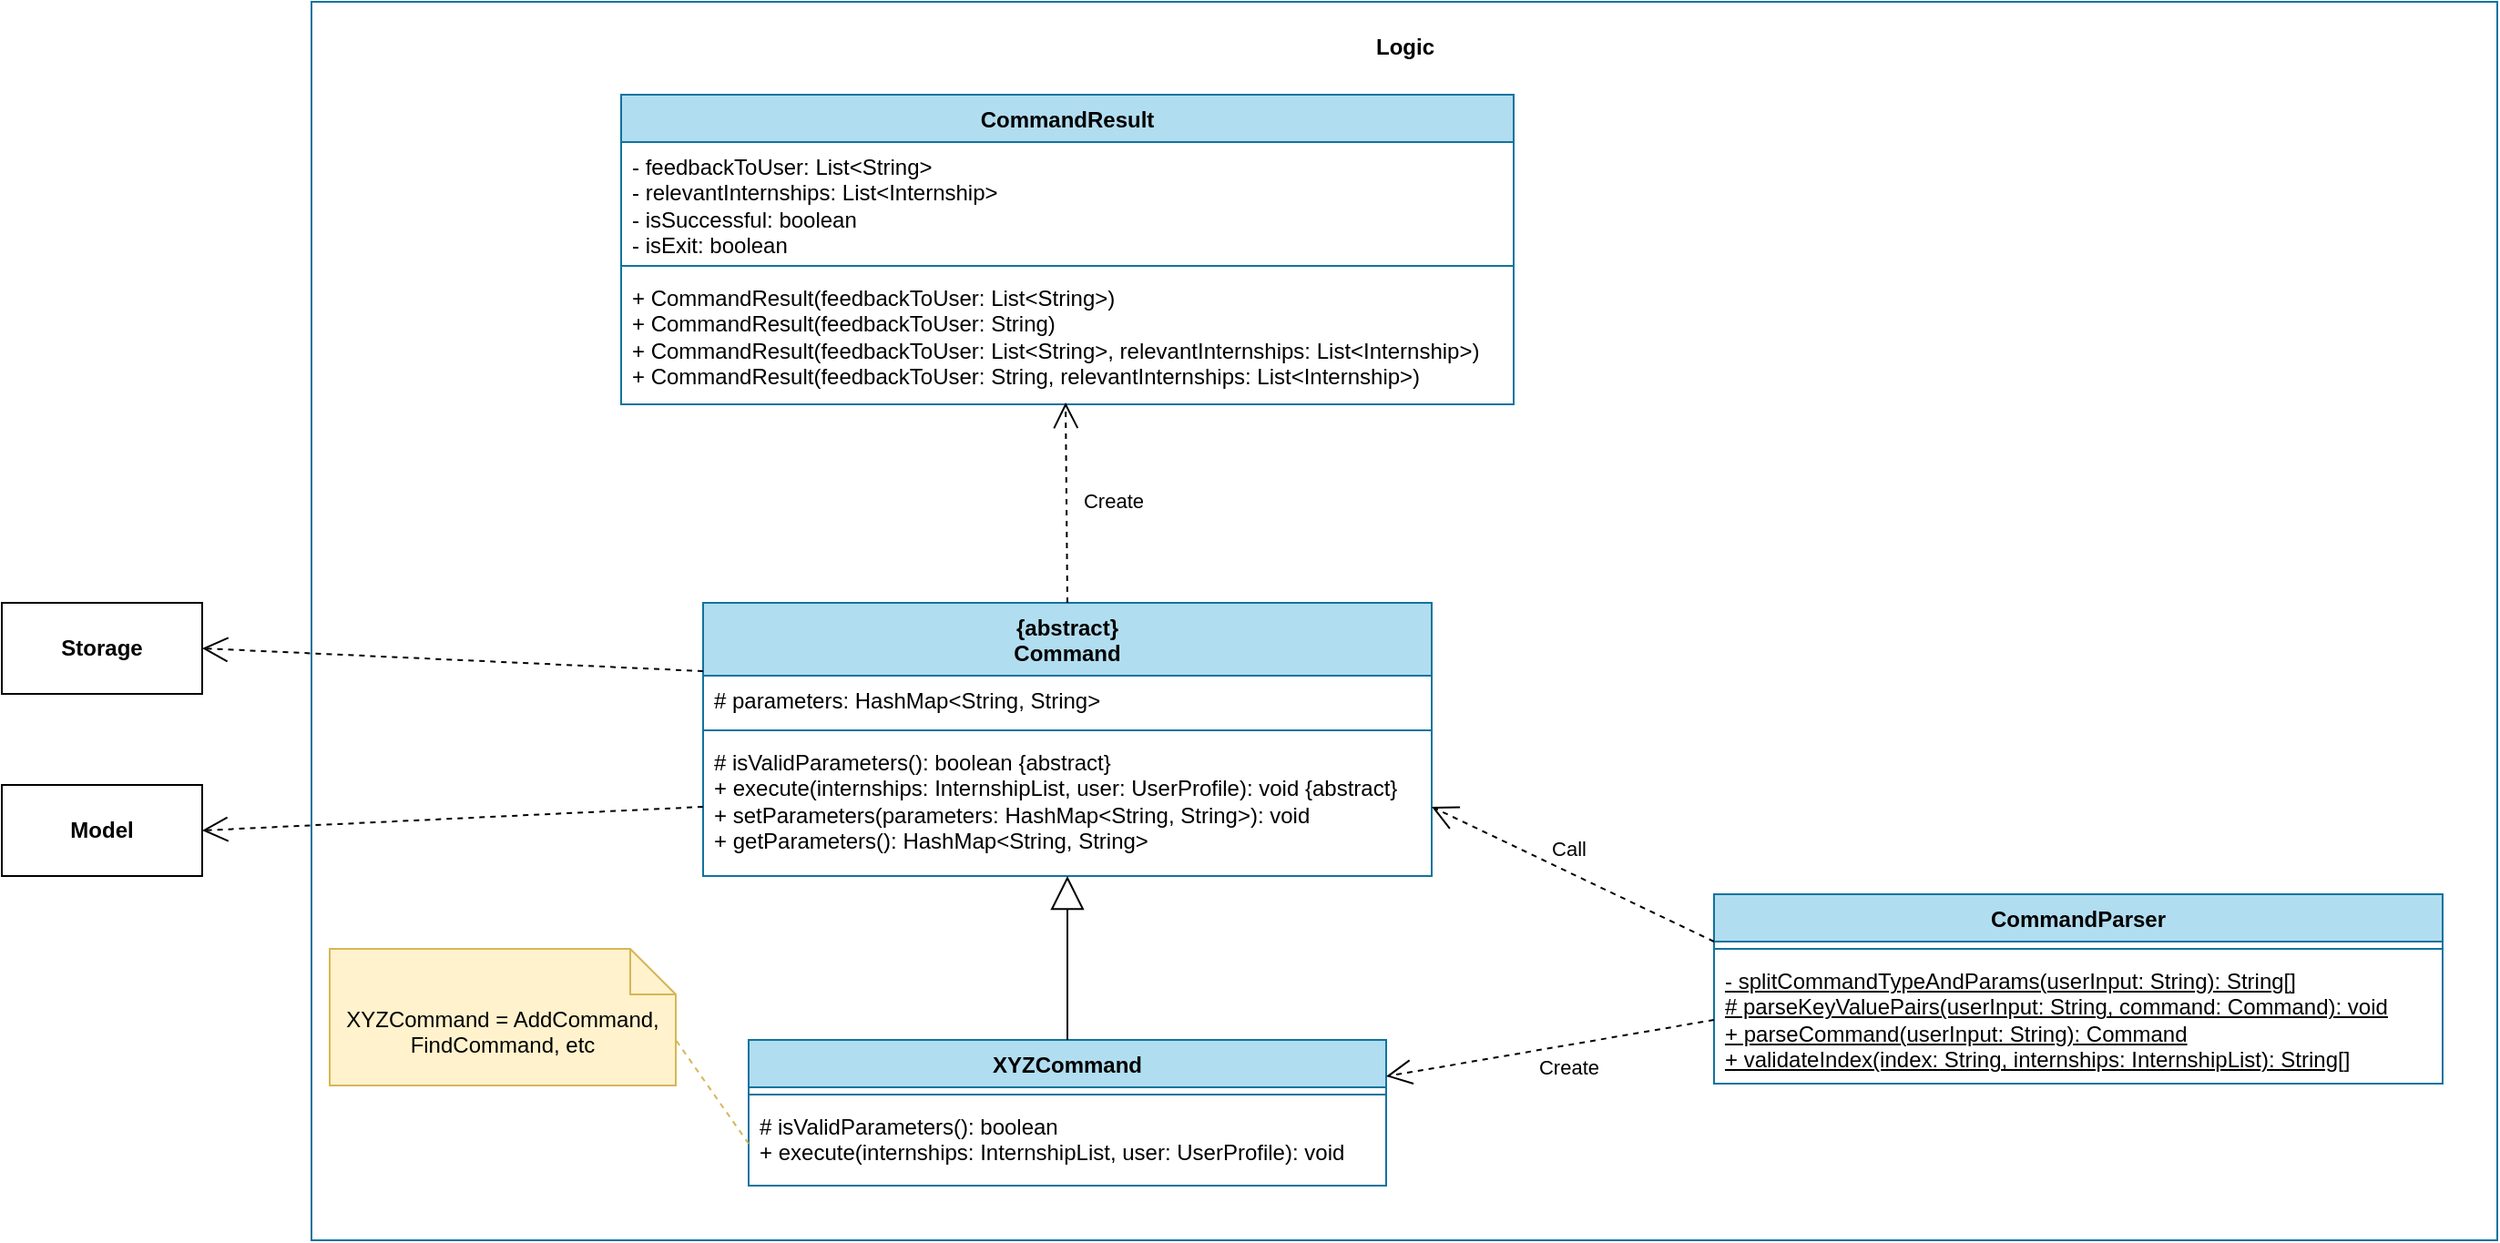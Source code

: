 <mxfile version="26.1.3">
  <diagram name="Page-1" id="XsfT2RKt-OgCU0C85rvN">
    <mxGraphModel dx="2741" dy="1002" grid="1" gridSize="10" guides="1" tooltips="1" connect="1" arrows="1" fold="1" page="1" pageScale="1" pageWidth="1169" pageHeight="827" math="0" shadow="0">
      <root>
        <mxCell id="0" />
        <mxCell id="1" parent="0" />
        <mxCell id="rs72lggPEq4bTSVEB35E-20" value="" style="whiteSpace=wrap;html=1;fillColor=none;strokeColor=#10739e;" vertex="1" parent="1">
          <mxGeometry x="-990" y="70" width="1200" height="680" as="geometry" />
        </mxCell>
        <mxCell id="MrIc9EOeHbrxdjvRhm3q-8" value="CommandParser" style="swimlane;fontStyle=1;align=center;verticalAlign=top;childLayout=stackLayout;horizontal=1;startSize=26;horizontalStack=0;resizeParent=1;resizeParentMax=0;resizeLast=0;collapsible=1;marginBottom=0;whiteSpace=wrap;html=1;fillColor=#b1ddf0;strokeColor=#10739e;" parent="1" vertex="1">
          <mxGeometry x="-220" y="560" width="400" height="104" as="geometry" />
        </mxCell>
        <mxCell id="MrIc9EOeHbrxdjvRhm3q-10" value="" style="line;strokeWidth=1;fillColor=none;align=left;verticalAlign=middle;spacingTop=-1;spacingLeft=3;spacingRight=3;rotatable=0;labelPosition=right;points=[];portConstraint=eastwest;strokeColor=inherit;" parent="MrIc9EOeHbrxdjvRhm3q-8" vertex="1">
          <mxGeometry y="26" width="400" height="8" as="geometry" />
        </mxCell>
        <mxCell id="MrIc9EOeHbrxdjvRhm3q-11" value="&lt;u&gt;- splitCommandTypeAndParams(userInput: String): String[]&lt;/u&gt;&lt;div&gt;&lt;u&gt;# parseKeyValuePairs(userInput: String, command: Command): void&lt;/u&gt;&lt;/div&gt;&lt;div&gt;&lt;u&gt;+ parseCommand(userInput: String): Command&lt;/u&gt;&lt;/div&gt;&lt;div&gt;&lt;u&gt;+ validateIndex(index: String, internships: InternshipList): String[]&lt;/u&gt;&lt;/div&gt;" style="text;strokeColor=none;fillColor=none;align=left;verticalAlign=top;spacingLeft=4;spacingRight=4;overflow=hidden;rotatable=0;points=[[0,0.5],[1,0.5]];portConstraint=eastwest;whiteSpace=wrap;html=1;" parent="MrIc9EOeHbrxdjvRhm3q-8" vertex="1">
          <mxGeometry y="34" width="400" height="70" as="geometry" />
        </mxCell>
        <mxCell id="MrIc9EOeHbrxdjvRhm3q-20" value="{abstract}&lt;div&gt;Command&lt;/div&gt;" style="swimlane;fontStyle=1;align=center;verticalAlign=top;childLayout=stackLayout;horizontal=1;startSize=40;horizontalStack=0;resizeParent=1;resizeParentMax=0;resizeLast=0;collapsible=1;marginBottom=0;whiteSpace=wrap;html=1;fillColor=#b1ddf0;strokeColor=#10739e;" parent="1" vertex="1">
          <mxGeometry x="-775" y="400" width="400" height="150" as="geometry" />
        </mxCell>
        <mxCell id="MrIc9EOeHbrxdjvRhm3q-21" value="# parameters: HashMap&amp;lt;String, String&amp;gt;" style="text;strokeColor=none;fillColor=none;align=left;verticalAlign=top;spacingLeft=4;spacingRight=4;overflow=hidden;rotatable=0;points=[[0,0.5],[1,0.5]];portConstraint=eastwest;whiteSpace=wrap;html=1;" parent="MrIc9EOeHbrxdjvRhm3q-20" vertex="1">
          <mxGeometry y="40" width="400" height="26" as="geometry" />
        </mxCell>
        <mxCell id="MrIc9EOeHbrxdjvRhm3q-22" value="" style="line;strokeWidth=1;fillColor=none;align=left;verticalAlign=middle;spacingTop=-1;spacingLeft=3;spacingRight=3;rotatable=0;labelPosition=right;points=[];portConstraint=eastwest;strokeColor=inherit;" parent="MrIc9EOeHbrxdjvRhm3q-20" vertex="1">
          <mxGeometry y="66" width="400" height="8" as="geometry" />
        </mxCell>
        <mxCell id="MrIc9EOeHbrxdjvRhm3q-23" value="# isValidParameters(): boolean {abstract}&lt;div&gt;+ execute(internships: InternshipList, user: UserProfile): void {abstract}&lt;/div&gt;&lt;div&gt;+ setParameters(parameters: HashMap&amp;lt;String, String&amp;gt;): void&lt;/div&gt;&lt;div&gt;+ getParameters(): HashMap&amp;lt;String, String&amp;gt;&lt;/div&gt;" style="text;strokeColor=none;fillColor=none;align=left;verticalAlign=top;spacingLeft=4;spacingRight=4;overflow=hidden;rotatable=0;points=[[0,0.5],[1,0.5]];portConstraint=eastwest;whiteSpace=wrap;html=1;" parent="MrIc9EOeHbrxdjvRhm3q-20" vertex="1">
          <mxGeometry y="74" width="400" height="76" as="geometry" />
        </mxCell>
        <mxCell id="MrIc9EOeHbrxdjvRhm3q-25" value="XYZCommand" style="swimlane;fontStyle=1;align=center;verticalAlign=top;childLayout=stackLayout;horizontal=1;startSize=26;horizontalStack=0;resizeParent=1;resizeParentMax=0;resizeLast=0;collapsible=1;marginBottom=0;whiteSpace=wrap;html=1;fillColor=#b1ddf0;strokeColor=#10739e;" parent="1" vertex="1">
          <mxGeometry x="-750" y="640" width="350" height="80" as="geometry" />
        </mxCell>
        <mxCell id="MrIc9EOeHbrxdjvRhm3q-27" value="" style="line;strokeWidth=1;fillColor=none;align=left;verticalAlign=middle;spacingTop=-1;spacingLeft=3;spacingRight=3;rotatable=0;labelPosition=right;points=[];portConstraint=eastwest;strokeColor=inherit;" parent="MrIc9EOeHbrxdjvRhm3q-25" vertex="1">
          <mxGeometry y="26" width="350" height="8" as="geometry" />
        </mxCell>
        <mxCell id="MrIc9EOeHbrxdjvRhm3q-28" value="# isValidParameters(): boolean&lt;div&gt;+ execute(&lt;span style=&quot;background-color: transparent; color: light-dark(rgb(0, 0, 0), rgb(255, 255, 255));&quot;&gt;internships: InternshipList, user: UserProfile&lt;/span&gt;&lt;span style=&quot;background-color: transparent; color: light-dark(rgb(0, 0, 0), rgb(255, 255, 255));&quot;&gt;): void&lt;/span&gt;&lt;/div&gt;" style="text;strokeColor=none;fillColor=none;align=left;verticalAlign=top;spacingLeft=4;spacingRight=4;overflow=hidden;rotatable=0;points=[[0,0.5],[1,0.5]];portConstraint=eastwest;whiteSpace=wrap;html=1;" parent="MrIc9EOeHbrxdjvRhm3q-25" vertex="1">
          <mxGeometry y="34" width="350" height="46" as="geometry" />
        </mxCell>
        <mxCell id="MrIc9EOeHbrxdjvRhm3q-30" value="" style="endArrow=block;endSize=16;endFill=0;html=1;rounded=0;exitX=0.5;exitY=0;exitDx=0;exitDy=0;entryX=0.5;entryY=1;entryDx=0;entryDy=0;" parent="1" source="MrIc9EOeHbrxdjvRhm3q-25" target="MrIc9EOeHbrxdjvRhm3q-20" edge="1">
          <mxGeometry width="160" relative="1" as="geometry">
            <mxPoint x="15" y="354" as="sourcePoint" />
            <mxPoint x="15" y="454" as="targetPoint" />
          </mxGeometry>
        </mxCell>
        <mxCell id="MrIc9EOeHbrxdjvRhm3q-31" value="XYZCommand = AddCommand, FindCommand, etc" style="shape=note2;boundedLbl=1;whiteSpace=wrap;html=1;size=25;verticalAlign=top;align=center;fillColor=#fff2cc;strokeColor=#d6b656;" parent="1" vertex="1">
          <mxGeometry x="-980" y="590" width="190" height="75" as="geometry" />
        </mxCell>
        <mxCell id="MrIc9EOeHbrxdjvRhm3q-32" value="" style="endArrow=none;dashed=1;html=1;rounded=0;exitX=0;exitY=0.5;exitDx=0;exitDy=0;entryX=0;entryY=0;entryDx=190;entryDy=50;entryPerimeter=0;fillColor=#fff2cc;strokeColor=#d6b656;" parent="1" source="MrIc9EOeHbrxdjvRhm3q-28" target="MrIc9EOeHbrxdjvRhm3q-31" edge="1">
          <mxGeometry width="50" height="50" relative="1" as="geometry">
            <mxPoint x="325" y="554" as="sourcePoint" />
            <mxPoint x="375" y="504" as="targetPoint" />
          </mxGeometry>
        </mxCell>
        <mxCell id="rs72lggPEq4bTSVEB35E-7" value="CommandResult" style="swimlane;fontStyle=1;align=center;verticalAlign=top;childLayout=stackLayout;horizontal=1;startSize=26;horizontalStack=0;resizeParent=1;resizeParentMax=0;resizeLast=0;collapsible=1;marginBottom=0;whiteSpace=wrap;html=1;fillColor=#b1ddf0;strokeColor=#10739e;" vertex="1" parent="1">
          <mxGeometry x="-820" y="121" width="490" height="170" as="geometry" />
        </mxCell>
        <mxCell id="rs72lggPEq4bTSVEB35E-8" value="- feedbackToUser: List&amp;lt;String&amp;gt;&lt;div&gt;- relevantInternships: List&amp;lt;Internship&amp;gt;&lt;/div&gt;&lt;div&gt;- isSuccessful: boolean&lt;/div&gt;&lt;div&gt;- isExit: boolean&lt;/div&gt;" style="text;strokeColor=none;fillColor=none;align=left;verticalAlign=top;spacingLeft=4;spacingRight=4;overflow=hidden;rotatable=0;points=[[0,0.5],[1,0.5]];portConstraint=eastwest;whiteSpace=wrap;html=1;" vertex="1" parent="rs72lggPEq4bTSVEB35E-7">
          <mxGeometry y="26" width="490" height="64" as="geometry" />
        </mxCell>
        <mxCell id="rs72lggPEq4bTSVEB35E-9" value="" style="line;strokeWidth=1;fillColor=none;align=left;verticalAlign=middle;spacingTop=-1;spacingLeft=3;spacingRight=3;rotatable=0;labelPosition=right;points=[];portConstraint=eastwest;strokeColor=inherit;" vertex="1" parent="rs72lggPEq4bTSVEB35E-7">
          <mxGeometry y="90" width="490" height="8" as="geometry" />
        </mxCell>
        <mxCell id="rs72lggPEq4bTSVEB35E-10" value="+ CommandResult(feedbackToUser: List&amp;lt;String&amp;gt;)&lt;div&gt;+ CommandResult(feedbackToUser: String)&lt;/div&gt;&lt;div&gt;+ CommandResult(feedbackToUser: List&amp;lt;String&amp;gt;, relevantInternships: List&amp;lt;Internship&amp;gt;)&lt;/div&gt;&lt;div&gt;+ CommandResult(feedbackToUser: String, relevantInternships: List&amp;lt;Internship&amp;gt;)&lt;/div&gt;" style="text;strokeColor=none;fillColor=none;align=left;verticalAlign=top;spacingLeft=4;spacingRight=4;overflow=hidden;rotatable=0;points=[[0,0.5],[1,0.5]];portConstraint=eastwest;whiteSpace=wrap;html=1;" vertex="1" parent="rs72lggPEq4bTSVEB35E-7">
          <mxGeometry y="98" width="490" height="72" as="geometry" />
        </mxCell>
        <mxCell id="rs72lggPEq4bTSVEB35E-15" value="" style="endArrow=open;endSize=12;dashed=1;html=1;rounded=0;exitX=0.5;exitY=0;exitDx=0;exitDy=0;entryX=0.498;entryY=0.986;entryDx=0;entryDy=0;entryPerimeter=0;" edge="1" parent="1" source="MrIc9EOeHbrxdjvRhm3q-20" target="rs72lggPEq4bTSVEB35E-10">
          <mxGeometry x="-1" y="219" width="160" relative="1" as="geometry">
            <mxPoint x="12" y="268" as="sourcePoint" />
            <mxPoint x="-660" y="330" as="targetPoint" />
            <mxPoint x="124" y="-172" as="offset" />
          </mxGeometry>
        </mxCell>
        <mxCell id="rs72lggPEq4bTSVEB35E-16" value="" style="group" vertex="1" connectable="0" parent="1">
          <mxGeometry x="-580" y="329" width="60" height="30" as="geometry" />
        </mxCell>
        <mxCell id="rs72lggPEq4bTSVEB35E-18" value="&lt;font style=&quot;font-size: 11px;&quot;&gt;Create&lt;/font&gt;" style="text;html=1;align=center;verticalAlign=middle;resizable=0;points=[];autosize=1;strokeColor=none;fillColor=none;" vertex="1" parent="rs72lggPEq4bTSVEB35E-16">
          <mxGeometry width="60" height="30" as="geometry" />
        </mxCell>
        <mxCell id="MrIc9EOeHbrxdjvRhm3q-24" value="" style="endArrow=open;endSize=12;dashed=1;html=1;rounded=0;exitX=0;exitY=0.25;exitDx=0;exitDy=0;entryX=1;entryY=0.5;entryDx=0;entryDy=0;" parent="1" source="MrIc9EOeHbrxdjvRhm3q-8" target="MrIc9EOeHbrxdjvRhm3q-23" edge="1">
          <mxGeometry x="-1" y="219" width="160" relative="1" as="geometry">
            <mxPoint x="-55" y="299" as="sourcePoint" />
            <mxPoint x="105" y="299" as="targetPoint" />
            <mxPoint x="124" y="-172" as="offset" />
          </mxGeometry>
        </mxCell>
        <mxCell id="rs72lggPEq4bTSVEB35E-1" value="&lt;font style=&quot;font-size: 11px;&quot;&gt;Call&lt;/font&gt;" style="text;html=1;align=center;verticalAlign=middle;resizable=0;points=[];autosize=1;strokeColor=none;fillColor=none;" vertex="1" parent="1">
          <mxGeometry x="-320" y="520" width="40" height="30" as="geometry" />
        </mxCell>
        <mxCell id="MrIc9EOeHbrxdjvRhm3q-29" value="" style="endArrow=open;endSize=12;dashed=1;html=1;rounded=0;exitX=0;exitY=0.5;exitDx=0;exitDy=0;entryX=1;entryY=0.25;entryDx=0;entryDy=0;strokeColor=default;" parent="1" source="MrIc9EOeHbrxdjvRhm3q-11" target="MrIc9EOeHbrxdjvRhm3q-25" edge="1">
          <mxGeometry x="-0.053" y="-38" width="160" relative="1" as="geometry">
            <mxPoint x="115" y="316" as="sourcePoint" />
            <mxPoint x="275" y="316" as="targetPoint" />
            <mxPoint as="offset" />
          </mxGeometry>
        </mxCell>
        <mxCell id="rs72lggPEq4bTSVEB35E-5" value="&lt;font style=&quot;font-size: 11px;&quot;&gt;Create&lt;/font&gt;" style="text;html=1;align=center;verticalAlign=middle;resizable=0;points=[];autosize=1;strokeColor=none;fillColor=none;" vertex="1" parent="1">
          <mxGeometry x="-330" y="640" width="60" height="30" as="geometry" />
        </mxCell>
        <mxCell id="rs72lggPEq4bTSVEB35E-21" value="&lt;b&gt;Logic&lt;/b&gt;" style="text;html=1;align=center;verticalAlign=middle;resizable=0;points=[];autosize=1;strokeColor=none;fillColor=none;" vertex="1" parent="1">
          <mxGeometry x="-420" y="80" width="60" height="30" as="geometry" />
        </mxCell>
        <mxCell id="rs72lggPEq4bTSVEB35E-22" value="" style="endArrow=open;endSize=12;dashed=1;html=1;rounded=0;exitX=0;exitY=0.5;exitDx=0;exitDy=0;entryX=1;entryY=0.5;entryDx=0;entryDy=0;" edge="1" parent="1" source="MrIc9EOeHbrxdjvRhm3q-23" target="rs72lggPEq4bTSVEB35E-23">
          <mxGeometry x="-1" y="219" width="160" relative="1" as="geometry">
            <mxPoint x="-565" y="410" as="sourcePoint" />
            <mxPoint x="-1110" y="512" as="targetPoint" />
            <mxPoint x="124" y="-172" as="offset" />
          </mxGeometry>
        </mxCell>
        <mxCell id="rs72lggPEq4bTSVEB35E-23" value="&lt;b&gt;Model&lt;/b&gt;" style="html=1;whiteSpace=wrap;" vertex="1" parent="1">
          <mxGeometry x="-1160" y="500" width="110" height="50" as="geometry" />
        </mxCell>
        <mxCell id="rs72lggPEq4bTSVEB35E-24" value="" style="endArrow=open;endSize=12;dashed=1;html=1;rounded=0;exitX=0;exitY=0.25;exitDx=0;exitDy=0;entryX=1;entryY=0.5;entryDx=0;entryDy=0;" edge="1" parent="1" source="MrIc9EOeHbrxdjvRhm3q-20" target="rs72lggPEq4bTSVEB35E-25">
          <mxGeometry x="-1" y="219" width="160" relative="1" as="geometry">
            <mxPoint x="-765" y="484" as="sourcePoint" />
            <mxPoint x="-1040" y="485" as="targetPoint" />
            <mxPoint x="124" y="-172" as="offset" />
          </mxGeometry>
        </mxCell>
        <mxCell id="rs72lggPEq4bTSVEB35E-25" value="&lt;b&gt;Storage&lt;/b&gt;" style="html=1;whiteSpace=wrap;" vertex="1" parent="1">
          <mxGeometry x="-1160" y="400" width="110" height="50" as="geometry" />
        </mxCell>
      </root>
    </mxGraphModel>
  </diagram>
</mxfile>
